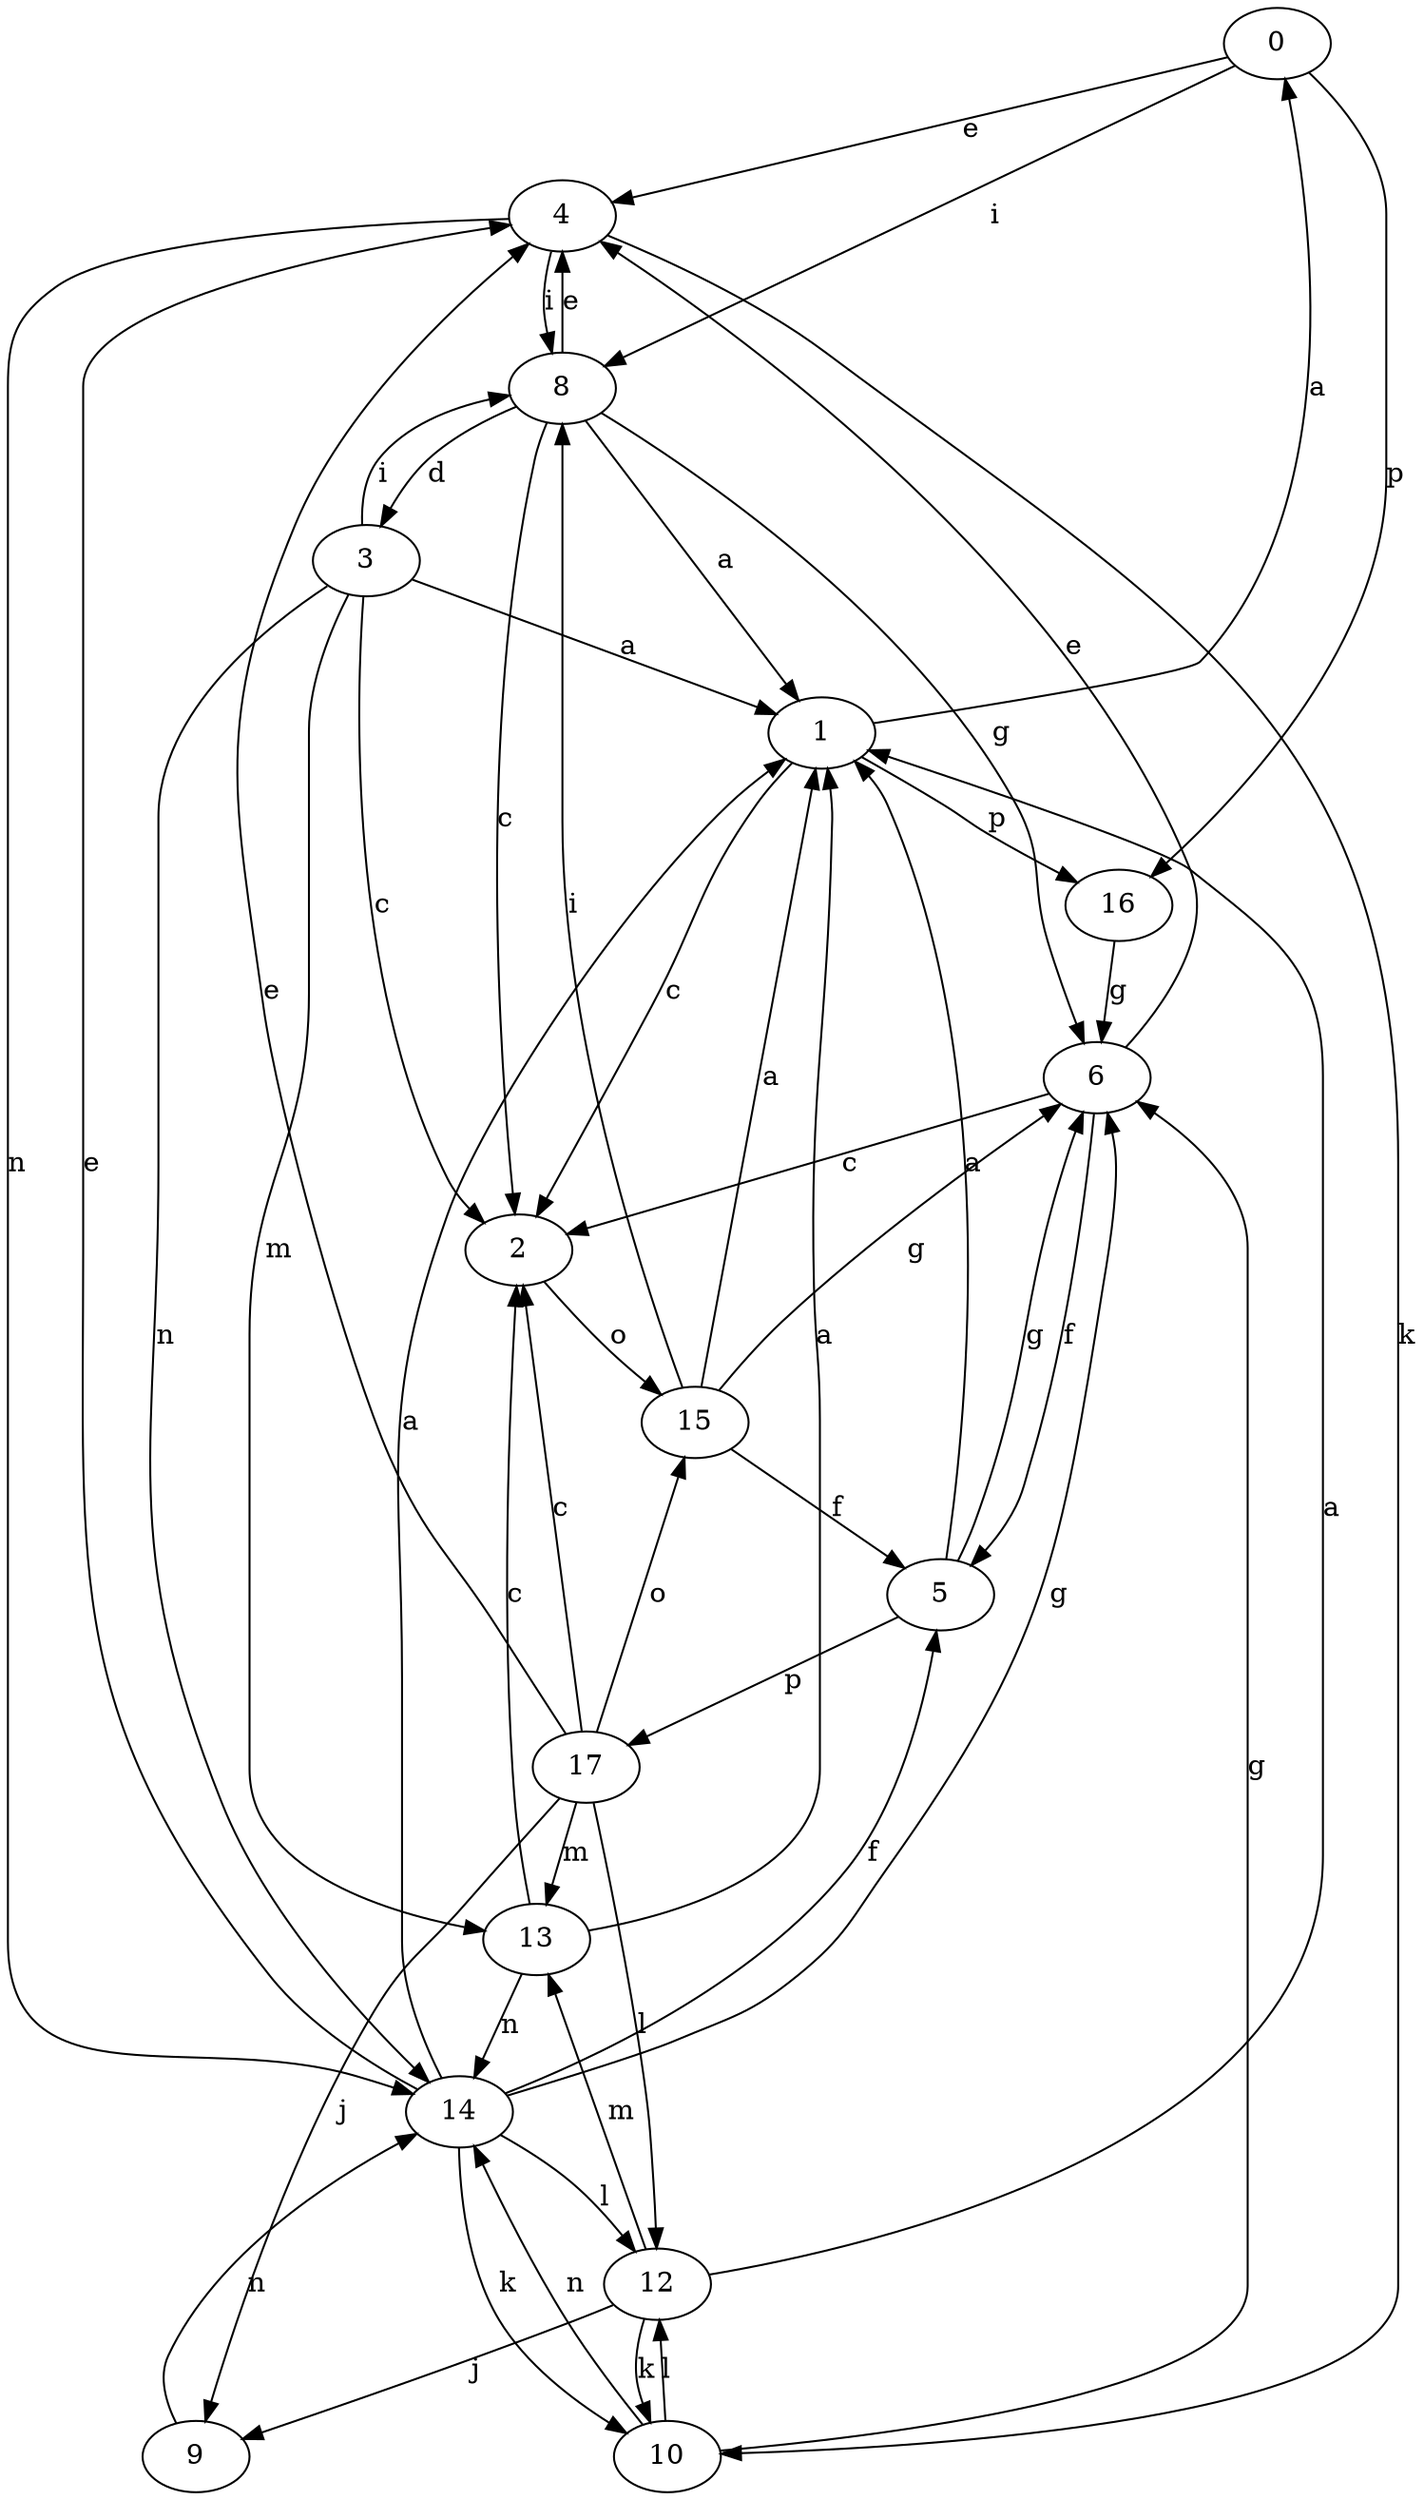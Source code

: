 strict digraph  {
0;
1;
2;
3;
4;
5;
6;
8;
9;
10;
12;
13;
14;
15;
16;
17;
0 -> 4  [label=e];
0 -> 8  [label=i];
0 -> 16  [label=p];
1 -> 0  [label=a];
1 -> 2  [label=c];
1 -> 16  [label=p];
2 -> 15  [label=o];
3 -> 1  [label=a];
3 -> 2  [label=c];
3 -> 8  [label=i];
3 -> 13  [label=m];
3 -> 14  [label=n];
4 -> 8  [label=i];
4 -> 10  [label=k];
4 -> 14  [label=n];
5 -> 1  [label=a];
5 -> 6  [label=g];
5 -> 17  [label=p];
6 -> 2  [label=c];
6 -> 4  [label=e];
6 -> 5  [label=f];
8 -> 1  [label=a];
8 -> 2  [label=c];
8 -> 3  [label=d];
8 -> 4  [label=e];
8 -> 6  [label=g];
9 -> 14  [label=n];
10 -> 6  [label=g];
10 -> 12  [label=l];
10 -> 14  [label=n];
12 -> 1  [label=a];
12 -> 9  [label=j];
12 -> 10  [label=k];
12 -> 13  [label=m];
13 -> 1  [label=a];
13 -> 2  [label=c];
13 -> 14  [label=n];
14 -> 1  [label=a];
14 -> 4  [label=e];
14 -> 5  [label=f];
14 -> 6  [label=g];
14 -> 10  [label=k];
14 -> 12  [label=l];
15 -> 1  [label=a];
15 -> 5  [label=f];
15 -> 6  [label=g];
15 -> 8  [label=i];
16 -> 6  [label=g];
17 -> 2  [label=c];
17 -> 4  [label=e];
17 -> 9  [label=j];
17 -> 12  [label=l];
17 -> 13  [label=m];
17 -> 15  [label=o];
}
